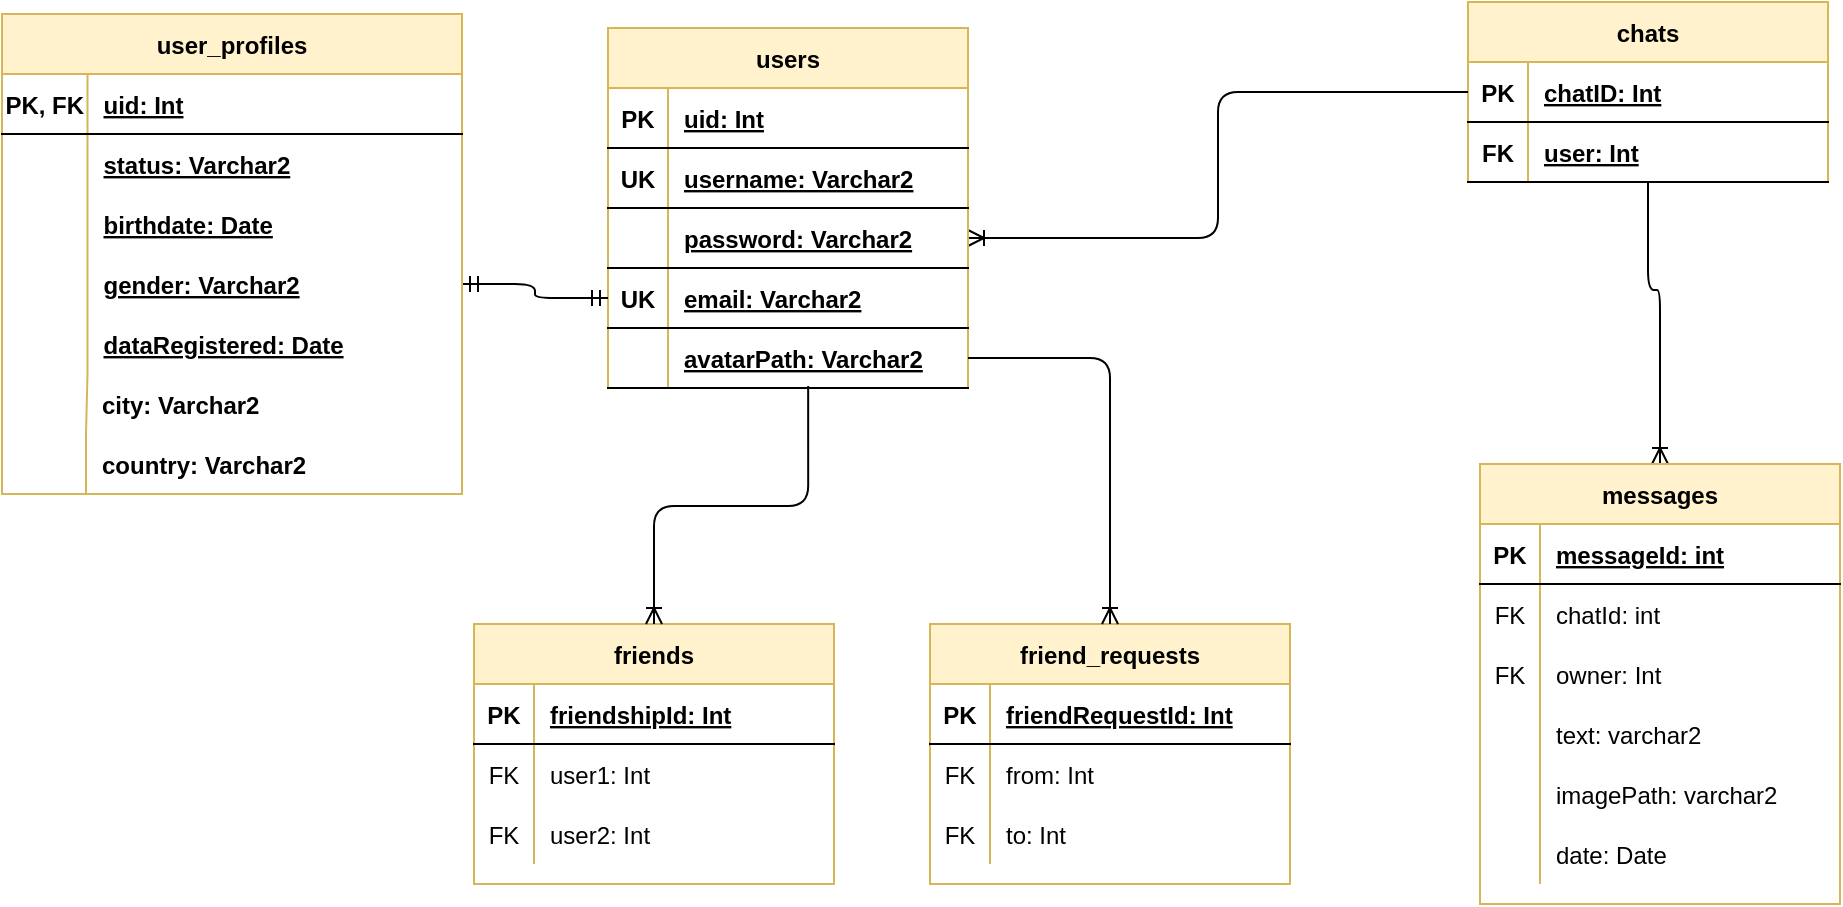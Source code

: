 <mxfile version="13.7.9" type="device" pages="2"><diagram id="nZhAia60HcHjWPLWafiR" name="Page-1"><mxGraphModel dx="1486" dy="806" grid="0" gridSize="10" guides="1" tooltips="1" connect="1" arrows="1" fold="1" page="0" pageScale="1" pageWidth="850" pageHeight="1100" math="0" shadow="0"><root><mxCell id="0"/><mxCell id="1" parent="0"/><mxCell id="KXDvhJXx4yod2sSwZjWd-1" value="chats" style="shape=table;startSize=30;container=1;collapsible=1;childLayout=tableLayout;fixedRows=1;rowLines=0;fontStyle=1;align=center;resizeLast=1;fillColor=#fff2cc;strokeColor=#d6b656;" parent="1" vertex="1"><mxGeometry x="508" y="37" width="180" height="90" as="geometry"/></mxCell><mxCell id="KXDvhJXx4yod2sSwZjWd-2" value="" style="shape=partialRectangle;collapsible=0;dropTarget=0;pointerEvents=0;fillColor=none;top=0;left=0;bottom=1;right=0;points=[[0,0.5],[1,0.5]];portConstraint=eastwest;" parent="KXDvhJXx4yod2sSwZjWd-1" vertex="1"><mxGeometry y="30" width="180" height="30" as="geometry"/></mxCell><mxCell id="KXDvhJXx4yod2sSwZjWd-3" value="PK" style="shape=partialRectangle;connectable=0;fillColor=none;top=0;left=0;bottom=0;right=0;fontStyle=1;overflow=hidden;" parent="KXDvhJXx4yod2sSwZjWd-2" vertex="1"><mxGeometry width="30" height="30" as="geometry"/></mxCell><mxCell id="KXDvhJXx4yod2sSwZjWd-4" value="chatID: Int" style="shape=partialRectangle;connectable=0;fillColor=none;top=0;left=0;bottom=0;right=0;align=left;spacingLeft=6;fontStyle=5;overflow=hidden;" parent="KXDvhJXx4yod2sSwZjWd-2" vertex="1"><mxGeometry x="30" width="150" height="30" as="geometry"/></mxCell><mxCell id="KXDvhJXx4yod2sSwZjWd-5" value="" style="shape=partialRectangle;collapsible=0;dropTarget=0;pointerEvents=0;fillColor=none;top=0;left=0;bottom=1;right=0;points=[[0,0.5],[1,0.5]];portConstraint=eastwest;" parent="KXDvhJXx4yod2sSwZjWd-1" vertex="1"><mxGeometry y="60" width="180" height="30" as="geometry"/></mxCell><mxCell id="KXDvhJXx4yod2sSwZjWd-6" value="FK" style="shape=partialRectangle;connectable=0;fillColor=none;top=0;left=0;bottom=0;right=0;fontStyle=1;overflow=hidden;" parent="KXDvhJXx4yod2sSwZjWd-5" vertex="1"><mxGeometry width="30" height="30" as="geometry"/></mxCell><mxCell id="KXDvhJXx4yod2sSwZjWd-7" value="user: Int" style="shape=partialRectangle;connectable=0;fillColor=none;top=0;left=0;bottom=0;right=0;align=left;spacingLeft=6;fontStyle=5;overflow=hidden;" parent="KXDvhJXx4yod2sSwZjWd-5" vertex="1"><mxGeometry x="30" width="150" height="30" as="geometry"/></mxCell><mxCell id="KXDvhJXx4yod2sSwZjWd-65" value="" style="edgeStyle=orthogonalEdgeStyle;fontSize=12;html=1;endArrow=ERoneToMany;exitX=0;exitY=0.5;exitDx=0;exitDy=0;entryX=1;entryY=0.5;entryDx=0;entryDy=0;" parent="1" source="KXDvhJXx4yod2sSwZjWd-2" target="fngqj4l6QhOuLtMUyGtA-8" edge="1"><mxGeometry width="100" height="100" relative="1" as="geometry"><mxPoint x="363" y="-50" as="sourcePoint"/><mxPoint x="463" y="-150" as="targetPoint"/></mxGeometry></mxCell><mxCell id="KXDvhJXx4yod2sSwZjWd-67" value="" style="edgeStyle=orthogonalEdgeStyle;fontSize=12;html=1;endArrow=ERoneToMany;entryX=0.5;entryY=0;entryDx=0;entryDy=0;" parent="1" source="KXDvhJXx4yod2sSwZjWd-5" target="KXDvhJXx4yod2sSwZjWd-14" edge="1"><mxGeometry width="100" height="100" relative="1" as="geometry"><mxPoint x="339" y="305" as="sourcePoint"/><mxPoint x="591" y="234" as="targetPoint"/><Array as="points"><mxPoint x="598" y="181"/><mxPoint x="604" y="181"/></Array></mxGeometry></mxCell><mxCell id="KXDvhJXx4yod2sSwZjWd-14" value="messages" style="shape=table;startSize=30;container=1;collapsible=1;childLayout=tableLayout;fixedRows=1;rowLines=0;fontStyle=1;align=center;resizeLast=1;fillColor=#fff2cc;strokeColor=#d6b656;" parent="1" vertex="1"><mxGeometry x="514" y="268" width="180" height="220" as="geometry"/></mxCell><mxCell id="KXDvhJXx4yod2sSwZjWd-15" value="" style="shape=partialRectangle;collapsible=0;dropTarget=0;pointerEvents=0;fillColor=none;top=0;left=0;bottom=1;right=0;points=[[0,0.5],[1,0.5]];portConstraint=eastwest;" parent="KXDvhJXx4yod2sSwZjWd-14" vertex="1"><mxGeometry y="30" width="180" height="30" as="geometry"/></mxCell><mxCell id="KXDvhJXx4yod2sSwZjWd-16" value="PK" style="shape=partialRectangle;connectable=0;fillColor=none;top=0;left=0;bottom=0;right=0;fontStyle=1;overflow=hidden;" parent="KXDvhJXx4yod2sSwZjWd-15" vertex="1"><mxGeometry width="30" height="30" as="geometry"/></mxCell><mxCell id="KXDvhJXx4yod2sSwZjWd-17" value="messageId: int" style="shape=partialRectangle;connectable=0;fillColor=none;top=0;left=0;bottom=0;right=0;align=left;spacingLeft=6;fontStyle=5;overflow=hidden;" parent="KXDvhJXx4yod2sSwZjWd-15" vertex="1"><mxGeometry x="30" width="150" height="30" as="geometry"/></mxCell><mxCell id="KXDvhJXx4yod2sSwZjWd-18" value="" style="shape=partialRectangle;collapsible=0;dropTarget=0;pointerEvents=0;fillColor=none;top=0;left=0;bottom=0;right=0;points=[[0,0.5],[1,0.5]];portConstraint=eastwest;" parent="KXDvhJXx4yod2sSwZjWd-14" vertex="1"><mxGeometry y="60" width="180" height="30" as="geometry"/></mxCell><mxCell id="KXDvhJXx4yod2sSwZjWd-19" value="FK" style="shape=partialRectangle;connectable=0;fillColor=none;top=0;left=0;bottom=0;right=0;editable=1;overflow=hidden;" parent="KXDvhJXx4yod2sSwZjWd-18" vertex="1"><mxGeometry width="30" height="30" as="geometry"/></mxCell><mxCell id="KXDvhJXx4yod2sSwZjWd-20" value="chatId: int" style="shape=partialRectangle;connectable=0;fillColor=none;top=0;left=0;bottom=0;right=0;align=left;spacingLeft=6;overflow=hidden;" parent="KXDvhJXx4yod2sSwZjWd-18" vertex="1"><mxGeometry x="30" width="150" height="30" as="geometry"/></mxCell><mxCell id="KXDvhJXx4yod2sSwZjWd-21" value="" style="shape=partialRectangle;collapsible=0;dropTarget=0;pointerEvents=0;fillColor=none;top=0;left=0;bottom=0;right=0;points=[[0,0.5],[1,0.5]];portConstraint=eastwest;" parent="KXDvhJXx4yod2sSwZjWd-14" vertex="1"><mxGeometry y="90" width="180" height="30" as="geometry"/></mxCell><mxCell id="KXDvhJXx4yod2sSwZjWd-22" value="FK" style="shape=partialRectangle;connectable=0;fillColor=none;top=0;left=0;bottom=0;right=0;editable=1;overflow=hidden;" parent="KXDvhJXx4yod2sSwZjWd-21" vertex="1"><mxGeometry width="30" height="30" as="geometry"/></mxCell><mxCell id="KXDvhJXx4yod2sSwZjWd-23" value="owner: Int" style="shape=partialRectangle;connectable=0;fillColor=none;top=0;left=0;bottom=0;right=0;align=left;spacingLeft=6;overflow=hidden;" parent="KXDvhJXx4yod2sSwZjWd-21" vertex="1"><mxGeometry x="30" width="150" height="30" as="geometry"/></mxCell><mxCell id="KXDvhJXx4yod2sSwZjWd-24" value="" style="shape=partialRectangle;collapsible=0;dropTarget=0;pointerEvents=0;fillColor=none;top=0;left=0;bottom=0;right=0;points=[[0,0.5],[1,0.5]];portConstraint=eastwest;" parent="KXDvhJXx4yod2sSwZjWd-14" vertex="1"><mxGeometry y="120" width="180" height="30" as="geometry"/></mxCell><mxCell id="KXDvhJXx4yod2sSwZjWd-25" value="" style="shape=partialRectangle;connectable=0;fillColor=none;top=0;left=0;bottom=0;right=0;editable=1;overflow=hidden;" parent="KXDvhJXx4yod2sSwZjWd-24" vertex="1"><mxGeometry width="30" height="30" as="geometry"/></mxCell><mxCell id="KXDvhJXx4yod2sSwZjWd-26" value="text: varchar2" style="shape=partialRectangle;connectable=0;fillColor=none;top=0;left=0;bottom=0;right=0;align=left;spacingLeft=6;overflow=hidden;" parent="KXDvhJXx4yod2sSwZjWd-24" vertex="1"><mxGeometry x="30" width="150" height="30" as="geometry"/></mxCell><mxCell id="KXDvhJXx4yod2sSwZjWd-62" value="" style="shape=partialRectangle;collapsible=0;dropTarget=0;pointerEvents=0;fillColor=none;top=0;left=0;bottom=0;right=0;points=[[0,0.5],[1,0.5]];portConstraint=eastwest;" parent="KXDvhJXx4yod2sSwZjWd-14" vertex="1"><mxGeometry y="150" width="180" height="30" as="geometry"/></mxCell><mxCell id="KXDvhJXx4yod2sSwZjWd-63" value="" style="shape=partialRectangle;connectable=0;fillColor=none;top=0;left=0;bottom=0;right=0;editable=1;overflow=hidden;" parent="KXDvhJXx4yod2sSwZjWd-62" vertex="1"><mxGeometry width="30" height="30" as="geometry"/></mxCell><mxCell id="KXDvhJXx4yod2sSwZjWd-64" value="imagePath: varchar2" style="shape=partialRectangle;connectable=0;fillColor=none;top=0;left=0;bottom=0;right=0;align=left;spacingLeft=6;overflow=hidden;" parent="KXDvhJXx4yod2sSwZjWd-62" vertex="1"><mxGeometry x="30" width="150" height="30" as="geometry"/></mxCell><mxCell id="KXDvhJXx4yod2sSwZjWd-27" value="" style="shape=partialRectangle;collapsible=0;dropTarget=0;pointerEvents=0;fillColor=none;top=0;left=0;bottom=0;right=0;points=[[0,0.5],[1,0.5]];portConstraint=eastwest;" parent="KXDvhJXx4yod2sSwZjWd-14" vertex="1"><mxGeometry y="180" width="180" height="30" as="geometry"/></mxCell><mxCell id="KXDvhJXx4yod2sSwZjWd-28" value="" style="shape=partialRectangle;connectable=0;fillColor=none;top=0;left=0;bottom=0;right=0;editable=1;overflow=hidden;" parent="KXDvhJXx4yod2sSwZjWd-27" vertex="1"><mxGeometry width="30" height="30" as="geometry"/></mxCell><mxCell id="KXDvhJXx4yod2sSwZjWd-29" value="date: Date" style="shape=partialRectangle;connectable=0;fillColor=none;top=0;left=0;bottom=0;right=0;align=left;spacingLeft=6;overflow=hidden;" parent="KXDvhJXx4yod2sSwZjWd-27" vertex="1"><mxGeometry x="30" width="150" height="30" as="geometry"/></mxCell><mxCell id="KXDvhJXx4yod2sSwZjWd-68" value="friend_requests" style="shape=table;startSize=30;container=1;collapsible=1;childLayout=tableLayout;fixedRows=1;rowLines=0;fontStyle=1;align=center;resizeLast=1;fillColor=#fff2cc;strokeColor=#d6b656;" parent="1" vertex="1"><mxGeometry x="239" y="348" width="180" height="130" as="geometry"/></mxCell><mxCell id="KXDvhJXx4yod2sSwZjWd-69" value="" style="shape=partialRectangle;collapsible=0;dropTarget=0;pointerEvents=0;fillColor=none;top=0;left=0;bottom=1;right=0;points=[[0,0.5],[1,0.5]];portConstraint=eastwest;" parent="KXDvhJXx4yod2sSwZjWd-68" vertex="1"><mxGeometry y="30" width="180" height="30" as="geometry"/></mxCell><mxCell id="KXDvhJXx4yod2sSwZjWd-70" value="PK" style="shape=partialRectangle;connectable=0;fillColor=none;top=0;left=0;bottom=0;right=0;fontStyle=1;overflow=hidden;" parent="KXDvhJXx4yod2sSwZjWd-69" vertex="1"><mxGeometry width="30" height="30" as="geometry"/></mxCell><mxCell id="KXDvhJXx4yod2sSwZjWd-71" value="friendRequestId: Int" style="shape=partialRectangle;connectable=0;fillColor=none;top=0;left=0;bottom=0;right=0;align=left;spacingLeft=6;fontStyle=5;overflow=hidden;" parent="KXDvhJXx4yod2sSwZjWd-69" vertex="1"><mxGeometry x="30" width="150" height="30" as="geometry"/></mxCell><mxCell id="KXDvhJXx4yod2sSwZjWd-72" value="" style="shape=partialRectangle;collapsible=0;dropTarget=0;pointerEvents=0;fillColor=none;top=0;left=0;bottom=0;right=0;points=[[0,0.5],[1,0.5]];portConstraint=eastwest;" parent="KXDvhJXx4yod2sSwZjWd-68" vertex="1"><mxGeometry y="60" width="180" height="30" as="geometry"/></mxCell><mxCell id="KXDvhJXx4yod2sSwZjWd-73" value="FK" style="shape=partialRectangle;connectable=0;fillColor=none;top=0;left=0;bottom=0;right=0;editable=1;overflow=hidden;" parent="KXDvhJXx4yod2sSwZjWd-72" vertex="1"><mxGeometry width="30" height="30" as="geometry"/></mxCell><mxCell id="KXDvhJXx4yod2sSwZjWd-74" value="from: Int" style="shape=partialRectangle;connectable=0;fillColor=none;top=0;left=0;bottom=0;right=0;align=left;spacingLeft=6;overflow=hidden;" parent="KXDvhJXx4yod2sSwZjWd-72" vertex="1"><mxGeometry x="30" width="150" height="30" as="geometry"/></mxCell><mxCell id="KXDvhJXx4yod2sSwZjWd-75" value="" style="shape=partialRectangle;collapsible=0;dropTarget=0;pointerEvents=0;fillColor=none;top=0;left=0;bottom=0;right=0;points=[[0,0.5],[1,0.5]];portConstraint=eastwest;" parent="KXDvhJXx4yod2sSwZjWd-68" vertex="1"><mxGeometry y="90" width="180" height="30" as="geometry"/></mxCell><mxCell id="KXDvhJXx4yod2sSwZjWd-76" value="FK" style="shape=partialRectangle;connectable=0;fillColor=none;top=0;left=0;bottom=0;right=0;editable=1;overflow=hidden;" parent="KXDvhJXx4yod2sSwZjWd-75" vertex="1"><mxGeometry width="30" height="30" as="geometry"/></mxCell><mxCell id="KXDvhJXx4yod2sSwZjWd-77" value="to: Int" style="shape=partialRectangle;connectable=0;fillColor=none;top=0;left=0;bottom=0;right=0;align=left;spacingLeft=6;overflow=hidden;" parent="KXDvhJXx4yod2sSwZjWd-75" vertex="1"><mxGeometry x="30" width="150" height="30" as="geometry"/></mxCell><mxCell id="KXDvhJXx4yod2sSwZjWd-81" value="friends" style="shape=table;startSize=30;container=1;collapsible=1;childLayout=tableLayout;fixedRows=1;rowLines=0;fontStyle=1;align=center;resizeLast=1;fillColor=#fff2cc;strokeColor=#d6b656;" parent="1" vertex="1"><mxGeometry x="11" y="348" width="180" height="130" as="geometry"/></mxCell><mxCell id="KXDvhJXx4yod2sSwZjWd-82" value="" style="shape=partialRectangle;collapsible=0;dropTarget=0;pointerEvents=0;fillColor=none;top=0;left=0;bottom=1;right=0;points=[[0,0.5],[1,0.5]];portConstraint=eastwest;" parent="KXDvhJXx4yod2sSwZjWd-81" vertex="1"><mxGeometry y="30" width="180" height="30" as="geometry"/></mxCell><mxCell id="KXDvhJXx4yod2sSwZjWd-83" value="PK" style="shape=partialRectangle;connectable=0;fillColor=none;top=0;left=0;bottom=0;right=0;fontStyle=1;overflow=hidden;" parent="KXDvhJXx4yod2sSwZjWd-82" vertex="1"><mxGeometry width="30" height="30" as="geometry"/></mxCell><mxCell id="KXDvhJXx4yod2sSwZjWd-84" value="friendshipId: Int" style="shape=partialRectangle;connectable=0;fillColor=none;top=0;left=0;bottom=0;right=0;align=left;spacingLeft=6;fontStyle=5;overflow=hidden;" parent="KXDvhJXx4yod2sSwZjWd-82" vertex="1"><mxGeometry x="30" width="150" height="30" as="geometry"/></mxCell><mxCell id="KXDvhJXx4yod2sSwZjWd-85" value="" style="shape=partialRectangle;collapsible=0;dropTarget=0;pointerEvents=0;fillColor=none;top=0;left=0;bottom=0;right=0;points=[[0,0.5],[1,0.5]];portConstraint=eastwest;" parent="KXDvhJXx4yod2sSwZjWd-81" vertex="1"><mxGeometry y="60" width="180" height="30" as="geometry"/></mxCell><mxCell id="KXDvhJXx4yod2sSwZjWd-86" value="FK" style="shape=partialRectangle;connectable=0;fillColor=none;top=0;left=0;bottom=0;right=0;editable=1;overflow=hidden;" parent="KXDvhJXx4yod2sSwZjWd-85" vertex="1"><mxGeometry width="30" height="30" as="geometry"/></mxCell><mxCell id="KXDvhJXx4yod2sSwZjWd-87" value="user1: Int" style="shape=partialRectangle;connectable=0;fillColor=none;top=0;left=0;bottom=0;right=0;align=left;spacingLeft=6;overflow=hidden;" parent="KXDvhJXx4yod2sSwZjWd-85" vertex="1"><mxGeometry x="30" width="150" height="30" as="geometry"/></mxCell><mxCell id="KXDvhJXx4yod2sSwZjWd-88" value="" style="shape=partialRectangle;collapsible=0;dropTarget=0;pointerEvents=0;fillColor=none;top=0;left=0;bottom=0;right=0;points=[[0,0.5],[1,0.5]];portConstraint=eastwest;" parent="KXDvhJXx4yod2sSwZjWd-81" vertex="1"><mxGeometry y="90" width="180" height="30" as="geometry"/></mxCell><mxCell id="KXDvhJXx4yod2sSwZjWd-89" value="FK" style="shape=partialRectangle;connectable=0;fillColor=none;top=0;left=0;bottom=0;right=0;editable=1;overflow=hidden;" parent="KXDvhJXx4yod2sSwZjWd-88" vertex="1"><mxGeometry width="30" height="30" as="geometry"/></mxCell><mxCell id="KXDvhJXx4yod2sSwZjWd-90" value="user2: Int" style="shape=partialRectangle;connectable=0;fillColor=none;top=0;left=0;bottom=0;right=0;align=left;spacingLeft=6;overflow=hidden;" parent="KXDvhJXx4yod2sSwZjWd-88" vertex="1"><mxGeometry x="30" width="150" height="30" as="geometry"/></mxCell><mxCell id="KXDvhJXx4yod2sSwZjWd-124" value="" style="edgeStyle=orthogonalEdgeStyle;fontSize=12;html=1;endArrow=ERoneToMany;entryX=0.5;entryY=0;entryDx=0;entryDy=0;exitX=0.556;exitY=0.967;exitDx=0;exitDy=0;exitPerimeter=0;" parent="1" source="fngqj4l6QhOuLtMUyGtA-14" target="KXDvhJXx4yod2sSwZjWd-81" edge="1"><mxGeometry width="100" height="100" relative="1" as="geometry"><mxPoint x="211" y="290" as="sourcePoint"/><mxPoint x="172" y="292" as="targetPoint"/></mxGeometry></mxCell><mxCell id="fngqj4l6QhOuLtMUyGtA-1" value="users" style="shape=table;startSize=30;container=1;collapsible=1;childLayout=tableLayout;fixedRows=1;rowLines=0;fontStyle=1;align=center;resizeLast=1;fillColor=#fff2cc;strokeColor=#d6b656;" parent="1" vertex="1"><mxGeometry x="78" y="50" width="180" height="180" as="geometry"/></mxCell><mxCell id="fngqj4l6QhOuLtMUyGtA-2" value="" style="shape=partialRectangle;collapsible=0;dropTarget=0;pointerEvents=0;fillColor=none;top=0;left=0;bottom=1;right=0;points=[[0,0.5],[1,0.5]];portConstraint=eastwest;" parent="fngqj4l6QhOuLtMUyGtA-1" vertex="1"><mxGeometry y="30" width="180" height="30" as="geometry"/></mxCell><mxCell id="fngqj4l6QhOuLtMUyGtA-3" value="PK" style="shape=partialRectangle;connectable=0;fillColor=none;top=0;left=0;bottom=0;right=0;fontStyle=1;overflow=hidden;" parent="fngqj4l6QhOuLtMUyGtA-2" vertex="1"><mxGeometry width="30" height="30" as="geometry"/></mxCell><mxCell id="fngqj4l6QhOuLtMUyGtA-4" value="uid: Int" style="shape=partialRectangle;connectable=0;fillColor=none;top=0;left=0;bottom=0;right=0;align=left;spacingLeft=6;fontStyle=5;overflow=hidden;" parent="fngqj4l6QhOuLtMUyGtA-2" vertex="1"><mxGeometry x="30" width="150" height="30" as="geometry"/></mxCell><mxCell id="fngqj4l6QhOuLtMUyGtA-5" value="" style="shape=partialRectangle;collapsible=0;dropTarget=0;pointerEvents=0;fillColor=none;top=0;left=0;bottom=1;right=0;points=[[0,0.5],[1,0.5]];portConstraint=eastwest;" parent="fngqj4l6QhOuLtMUyGtA-1" vertex="1"><mxGeometry y="60" width="180" height="30" as="geometry"/></mxCell><mxCell id="fngqj4l6QhOuLtMUyGtA-6" value="UK" style="shape=partialRectangle;connectable=0;fillColor=none;top=0;left=0;bottom=0;right=0;fontStyle=1;overflow=hidden;" parent="fngqj4l6QhOuLtMUyGtA-5" vertex="1"><mxGeometry width="30" height="30" as="geometry"/></mxCell><mxCell id="fngqj4l6QhOuLtMUyGtA-7" value="username: Varchar2" style="shape=partialRectangle;connectable=0;fillColor=none;top=0;left=0;bottom=0;right=0;align=left;spacingLeft=6;fontStyle=5;overflow=hidden;" parent="fngqj4l6QhOuLtMUyGtA-5" vertex="1"><mxGeometry x="30" width="150" height="30" as="geometry"/></mxCell><mxCell id="fngqj4l6QhOuLtMUyGtA-8" value="" style="shape=partialRectangle;collapsible=0;dropTarget=0;pointerEvents=0;fillColor=none;top=0;left=0;bottom=1;right=0;points=[[0,0.5],[1,0.5]];portConstraint=eastwest;" parent="fngqj4l6QhOuLtMUyGtA-1" vertex="1"><mxGeometry y="90" width="180" height="30" as="geometry"/></mxCell><mxCell id="fngqj4l6QhOuLtMUyGtA-9" value="" style="shape=partialRectangle;connectable=0;fillColor=none;top=0;left=0;bottom=0;right=0;fontStyle=1;overflow=hidden;" parent="fngqj4l6QhOuLtMUyGtA-8" vertex="1"><mxGeometry width="30" height="30" as="geometry"/></mxCell><mxCell id="fngqj4l6QhOuLtMUyGtA-10" value="password: Varchar2" style="shape=partialRectangle;connectable=0;fillColor=none;top=0;left=0;bottom=0;right=0;align=left;spacingLeft=6;fontStyle=5;overflow=hidden;" parent="fngqj4l6QhOuLtMUyGtA-8" vertex="1"><mxGeometry x="30" width="150" height="30" as="geometry"/></mxCell><mxCell id="fngqj4l6QhOuLtMUyGtA-11" value="" style="shape=partialRectangle;collapsible=0;dropTarget=0;pointerEvents=0;fillColor=none;top=0;left=0;bottom=1;right=0;points=[[0,0.5],[1,0.5]];portConstraint=eastwest;" parent="fngqj4l6QhOuLtMUyGtA-1" vertex="1"><mxGeometry y="120" width="180" height="30" as="geometry"/></mxCell><mxCell id="fngqj4l6QhOuLtMUyGtA-12" value="UK" style="shape=partialRectangle;connectable=0;fillColor=none;top=0;left=0;bottom=0;right=0;fontStyle=1;overflow=hidden;" parent="fngqj4l6QhOuLtMUyGtA-11" vertex="1"><mxGeometry width="30" height="30" as="geometry"/></mxCell><mxCell id="fngqj4l6QhOuLtMUyGtA-13" value="email: Varchar2" style="shape=partialRectangle;connectable=0;fillColor=none;top=0;left=0;bottom=0;right=0;align=left;spacingLeft=6;fontStyle=5;overflow=hidden;" parent="fngqj4l6QhOuLtMUyGtA-11" vertex="1"><mxGeometry x="30" width="150" height="30" as="geometry"/></mxCell><mxCell id="fngqj4l6QhOuLtMUyGtA-14" value="" style="shape=partialRectangle;collapsible=0;dropTarget=0;pointerEvents=0;fillColor=none;top=0;left=0;bottom=1;right=0;points=[[0,0.5],[1,0.5]];portConstraint=eastwest;" parent="fngqj4l6QhOuLtMUyGtA-1" vertex="1"><mxGeometry y="150" width="180" height="30" as="geometry"/></mxCell><mxCell id="fngqj4l6QhOuLtMUyGtA-15" value="" style="shape=partialRectangle;connectable=0;fillColor=none;top=0;left=0;bottom=0;right=0;fontStyle=1;overflow=hidden;" parent="fngqj4l6QhOuLtMUyGtA-14" vertex="1"><mxGeometry width="30" height="30" as="geometry"/></mxCell><mxCell id="fngqj4l6QhOuLtMUyGtA-16" value="avatarPath: Varchar2" style="shape=partialRectangle;connectable=0;fillColor=none;top=0;left=0;bottom=0;right=0;align=left;spacingLeft=6;fontStyle=5;overflow=hidden;" parent="fngqj4l6QhOuLtMUyGtA-14" vertex="1"><mxGeometry x="30" width="150" height="30" as="geometry"/></mxCell><mxCell id="KXDvhJXx4yod2sSwZjWd-125" value="" style="edgeStyle=orthogonalEdgeStyle;fontSize=12;html=1;endArrow=ERoneToMany;entryX=0.5;entryY=0;entryDx=0;entryDy=0;exitX=1;exitY=0.5;exitDx=0;exitDy=0;" parent="1" source="fngqj4l6QhOuLtMUyGtA-14" target="KXDvhJXx4yod2sSwZjWd-68" edge="1"><mxGeometry width="100" height="100" relative="1" as="geometry"><mxPoint x="452.08" y="184.01" as="sourcePoint"/><mxPoint x="375" y="303" as="targetPoint"/></mxGeometry></mxCell><mxCell id="oPN24PBQzXnGJ8w96nrF-27" value="" style="edgeStyle=orthogonalEdgeStyle;fontSize=12;html=1;endArrow=ERmandOne;startArrow=ERmandOne;exitX=1;exitY=0.5;exitDx=0;exitDy=0;entryX=0;entryY=0.5;entryDx=0;entryDy=0;" edge="1" parent="1" source="oPN24PBQzXnGJ8w96nrF-11" target="fngqj4l6QhOuLtMUyGtA-11"><mxGeometry width="100" height="100" relative="1" as="geometry"><mxPoint x="48" y="274" as="sourcePoint"/><mxPoint x="78" y="174" as="targetPoint"/></mxGeometry></mxCell><mxCell id="oPN24PBQzXnGJ8w96nrF-1" value="user_profiles" style="shape=table;startSize=30;container=1;collapsible=1;childLayout=tableLayout;fixedRows=1;rowLines=0;fontStyle=1;align=center;resizeLast=1;fillColor=#fff2cc;strokeColor=#d6b656;" vertex="1" parent="1"><mxGeometry x="-225" y="43" width="230" height="240" as="geometry"/></mxCell><mxCell id="oPN24PBQzXnGJ8w96nrF-2" value="" style="shape=partialRectangle;collapsible=0;dropTarget=0;pointerEvents=0;fillColor=none;top=0;left=0;bottom=1;right=0;points=[[0,0.5],[1,0.5]];portConstraint=eastwest;" vertex="1" parent="oPN24PBQzXnGJ8w96nrF-1"><mxGeometry y="30" width="230" height="30" as="geometry"/></mxCell><mxCell id="oPN24PBQzXnGJ8w96nrF-3" value="PK, FK" style="shape=partialRectangle;connectable=0;fillColor=none;top=0;left=0;bottom=0;right=0;fontStyle=1;overflow=hidden;" vertex="1" parent="oPN24PBQzXnGJ8w96nrF-2"><mxGeometry width="42.75" height="30" as="geometry"/></mxCell><mxCell id="oPN24PBQzXnGJ8w96nrF-4" value="uid: Int" style="shape=partialRectangle;connectable=0;fillColor=none;top=0;left=0;bottom=0;right=0;align=left;spacingLeft=6;fontStyle=5;overflow=hidden;" vertex="1" parent="oPN24PBQzXnGJ8w96nrF-2"><mxGeometry x="42.75" width="187.25" height="30" as="geometry"/></mxCell><mxCell id="oPN24PBQzXnGJ8w96nrF-5" value="" style="shape=partialRectangle;collapsible=0;dropTarget=0;pointerEvents=0;fillColor=none;top=0;left=0;bottom=0;right=0;points=[[0,0.5],[1,0.5]];portConstraint=eastwest;" vertex="1" parent="oPN24PBQzXnGJ8w96nrF-1"><mxGeometry y="60" width="230" height="30" as="geometry"/></mxCell><mxCell id="oPN24PBQzXnGJ8w96nrF-6" value="" style="shape=partialRectangle;connectable=0;fillColor=none;top=0;left=0;bottom=0;right=0;fontStyle=1;overflow=hidden;" vertex="1" parent="oPN24PBQzXnGJ8w96nrF-5"><mxGeometry width="42.75" height="30" as="geometry"/></mxCell><mxCell id="oPN24PBQzXnGJ8w96nrF-7" value="status: Varchar2" style="shape=partialRectangle;connectable=0;fillColor=none;top=0;left=0;bottom=0;right=0;align=left;spacingLeft=6;fontStyle=5;overflow=hidden;" vertex="1" parent="oPN24PBQzXnGJ8w96nrF-5"><mxGeometry x="42.75" width="187.25" height="30" as="geometry"/></mxCell><mxCell id="oPN24PBQzXnGJ8w96nrF-8" value="" style="shape=partialRectangle;collapsible=0;dropTarget=0;pointerEvents=0;fillColor=none;top=0;left=0;bottom=0;right=0;points=[[0,0.5],[1,0.5]];portConstraint=eastwest;" vertex="1" parent="oPN24PBQzXnGJ8w96nrF-1"><mxGeometry y="90" width="230" height="30" as="geometry"/></mxCell><mxCell id="oPN24PBQzXnGJ8w96nrF-9" value="" style="shape=partialRectangle;connectable=0;fillColor=none;top=0;left=0;bottom=0;right=0;fontStyle=1;overflow=hidden;" vertex="1" parent="oPN24PBQzXnGJ8w96nrF-8"><mxGeometry width="42.75" height="30" as="geometry"/></mxCell><mxCell id="oPN24PBQzXnGJ8w96nrF-10" value="birthdate: Date" style="shape=partialRectangle;connectable=0;fillColor=none;top=0;left=0;bottom=0;right=0;align=left;spacingLeft=6;fontStyle=5;overflow=hidden;" vertex="1" parent="oPN24PBQzXnGJ8w96nrF-8"><mxGeometry x="42.75" width="187.25" height="30" as="geometry"/></mxCell><mxCell id="oPN24PBQzXnGJ8w96nrF-11" value="" style="shape=partialRectangle;collapsible=0;dropTarget=0;pointerEvents=0;fillColor=none;top=0;left=0;bottom=0;right=0;points=[[0,0.5],[1,0.5]];portConstraint=eastwest;" vertex="1" parent="oPN24PBQzXnGJ8w96nrF-1"><mxGeometry y="120" width="230" height="30" as="geometry"/></mxCell><mxCell id="oPN24PBQzXnGJ8w96nrF-12" value="" style="shape=partialRectangle;connectable=0;fillColor=none;top=0;left=0;bottom=0;right=0;fontStyle=1;overflow=hidden;" vertex="1" parent="oPN24PBQzXnGJ8w96nrF-11"><mxGeometry width="42.75" height="30" as="geometry"/></mxCell><mxCell id="oPN24PBQzXnGJ8w96nrF-13" value="gender: Varchar2" style="shape=partialRectangle;connectable=0;fillColor=none;top=0;left=0;bottom=0;right=0;align=left;spacingLeft=6;fontStyle=5;overflow=hidden;" vertex="1" parent="oPN24PBQzXnGJ8w96nrF-11"><mxGeometry x="42.75" width="187.25" height="30" as="geometry"/></mxCell><mxCell id="oPN24PBQzXnGJ8w96nrF-14" value="" style="shape=partialRectangle;collapsible=0;dropTarget=0;pointerEvents=0;fillColor=none;top=0;left=0;bottom=0;right=0;points=[[0,0.5],[1,0.5]];portConstraint=eastwest;" vertex="1" parent="oPN24PBQzXnGJ8w96nrF-1"><mxGeometry y="150" width="230" height="30" as="geometry"/></mxCell><mxCell id="oPN24PBQzXnGJ8w96nrF-15" value="" style="shape=partialRectangle;connectable=0;fillColor=none;top=0;left=0;bottom=0;right=0;fontStyle=1;overflow=hidden;" vertex="1" parent="oPN24PBQzXnGJ8w96nrF-14"><mxGeometry width="42.75" height="30" as="geometry"/></mxCell><mxCell id="oPN24PBQzXnGJ8w96nrF-16" value="dataRegistered: Date" style="shape=partialRectangle;connectable=0;fillColor=none;top=0;left=0;bottom=0;right=0;align=left;spacingLeft=6;fontStyle=5;overflow=hidden;" vertex="1" parent="oPN24PBQzXnGJ8w96nrF-14"><mxGeometry x="42.75" width="187.25" height="30" as="geometry"/></mxCell><mxCell id="oPN24PBQzXnGJ8w96nrF-21" value="" style="shape=partialRectangle;collapsible=0;dropTarget=0;pointerEvents=0;fillColor=none;top=0;left=0;bottom=0;right=0;points=[[0,0.5],[1,0.5]];portConstraint=eastwest;" vertex="1" parent="oPN24PBQzXnGJ8w96nrF-1"><mxGeometry y="180" width="230" height="30" as="geometry"/></mxCell><mxCell id="oPN24PBQzXnGJ8w96nrF-22" value="" style="shape=partialRectangle;connectable=0;fillColor=none;top=0;left=0;bottom=0;right=0;editable=1;overflow=hidden;" vertex="1" parent="oPN24PBQzXnGJ8w96nrF-21"><mxGeometry width="42" height="30" as="geometry"/></mxCell><mxCell id="oPN24PBQzXnGJ8w96nrF-23" value="city: Varchar2" style="shape=partialRectangle;connectable=0;fillColor=none;top=0;left=0;bottom=0;right=0;align=left;spacingLeft=6;overflow=hidden;fontStyle=1" vertex="1" parent="oPN24PBQzXnGJ8w96nrF-21"><mxGeometry x="42" width="188" height="30" as="geometry"/></mxCell><mxCell id="oPN24PBQzXnGJ8w96nrF-24" value="" style="shape=partialRectangle;collapsible=0;dropTarget=0;pointerEvents=0;fillColor=none;top=0;left=0;bottom=0;right=0;points=[[0,0.5],[1,0.5]];portConstraint=eastwest;" vertex="1" parent="oPN24PBQzXnGJ8w96nrF-1"><mxGeometry y="210" width="230" height="30" as="geometry"/></mxCell><mxCell id="oPN24PBQzXnGJ8w96nrF-25" value="" style="shape=partialRectangle;connectable=0;fillColor=none;top=0;left=0;bottom=0;right=0;editable=1;overflow=hidden;" vertex="1" parent="oPN24PBQzXnGJ8w96nrF-24"><mxGeometry width="42" height="30" as="geometry"/></mxCell><mxCell id="oPN24PBQzXnGJ8w96nrF-26" value="country: Varchar2" style="shape=partialRectangle;connectable=0;fillColor=none;top=0;left=0;bottom=0;right=0;align=left;spacingLeft=6;overflow=hidden;fontStyle=1" vertex="1" parent="oPN24PBQzXnGJ8w96nrF-24"><mxGeometry x="42" width="188" height="30" as="geometry"/></mxCell></root></mxGraphModel></diagram><diagram id="4iAo2sQAJu7NcLwxJuKh" name="Page-2"><mxGraphModel dx="2610" dy="1343" grid="0" gridSize="10" guides="1" tooltips="1" connect="1" arrows="1" fold="1" page="0" pageScale="1" pageWidth="850" pageHeight="1100" math="0" shadow="0"><root><mxCell id="PXCZ7dWAEgPfq-1pEotx-0"/><mxCell id="PXCZ7dWAEgPfq-1pEotx-1" parent="PXCZ7dWAEgPfq-1pEotx-0"/><mxCell id="SH9kPFAX9ilVUzi7zAIi-3" style="edgeStyle=orthogonalEdgeStyle;rounded=0;orthogonalLoop=1;jettySize=auto;html=1;" parent="PXCZ7dWAEgPfq-1pEotx-1" source="ruFGgUc34BMba-EVwmXg-0" target="SH9kPFAX9ilVUzi7zAIi-1" edge="1"><mxGeometry relative="1" as="geometry"/></mxCell><mxCell id="ruFGgUc34BMba-EVwmXg-0" value="&lt;font style=&quot;font-size: 22px&quot;&gt;Angular Front-end Server&lt;/font&gt;" style="ellipse;whiteSpace=wrap;html=1;" parent="PXCZ7dWAEgPfq-1pEotx-1" vertex="1"><mxGeometry x="-641" y="340" width="413" height="308" as="geometry"/></mxCell><mxCell id="SH9kPFAX9ilVUzi7zAIi-0" value="" style="shape=image;html=1;verticalAlign=top;verticalLabelPosition=bottom;labelBackgroundColor=#ffffff;imageAspect=0;aspect=fixed;image=https://cdn4.iconfinder.com/data/icons/logos-and-brands/512/21_Angular_logo_logos-128.png" parent="PXCZ7dWAEgPfq-1pEotx-1" vertex="1"><mxGeometry x="-498.5" y="511" width="128" height="128" as="geometry"/></mxCell><mxCell id="JWsQjXYQeKJUyDJO-lE9-0" style="edgeStyle=orthogonalEdgeStyle;rounded=0;orthogonalLoop=1;jettySize=auto;html=1;entryX=0;entryY=0.5;entryDx=0;entryDy=0;" edge="1" parent="PXCZ7dWAEgPfq-1pEotx-1" source="SH9kPFAX9ilVUzi7zAIi-1" target="SH9kPFAX9ilVUzi7zAIi-7"><mxGeometry relative="1" as="geometry"/></mxCell><mxCell id="SH9kPFAX9ilVUzi7zAIi-1" value="&lt;font style=&quot;font-size: 31px&quot;&gt;Spring Kolin&lt;/font&gt;" style="ellipse;whiteSpace=wrap;html=1;aspect=fixed;" parent="PXCZ7dWAEgPfq-1pEotx-1" vertex="1"><mxGeometry x="45" y="243.5" width="501" height="501" as="geometry"/></mxCell><mxCell id="SH9kPFAX9ilVUzi7zAIi-2" value="" style="shape=image;html=1;verticalAlign=top;verticalLabelPosition=bottom;labelBackgroundColor=#ffffff;imageAspect=0;aspect=fixed;image=https://cdn4.iconfinder.com/data/icons/logos-brands-5/24/kotlin-128.png" parent="PXCZ7dWAEgPfq-1pEotx-1" vertex="1"><mxGeometry x="238" y="552" width="128" height="128" as="geometry"/></mxCell><mxCell id="SH9kPFAX9ilVUzi7zAIi-4" value="REST/API" style="text;html=1;align=center;verticalAlign=middle;resizable=0;points=[];autosize=1;" parent="PXCZ7dWAEgPfq-1pEotx-1" vertex="1"><mxGeometry x="-182" y="469" width="65" height="18" as="geometry"/></mxCell><mxCell id="SH9kPFAX9ilVUzi7zAIi-6" value="Text" style="text;html=1;strokeColor=none;fillColor=none;align=center;verticalAlign=middle;whiteSpace=wrap;rounded=0;" parent="PXCZ7dWAEgPfq-1pEotx-1" vertex="1"><mxGeometry x="787" y="637" width="276" height="20" as="geometry"/></mxCell><mxCell id="SH9kPFAX9ilVUzi7zAIi-7" value="&lt;font style=&quot;font-size: 25px&quot;&gt;POSTGRESQL&lt;/font&gt;" style="shape=datastore;whiteSpace=wrap;html=1;" parent="PXCZ7dWAEgPfq-1pEotx-1" vertex="1"><mxGeometry x="687" y="298.5" width="384" height="391" as="geometry"/></mxCell></root></mxGraphModel></diagram></mxfile>